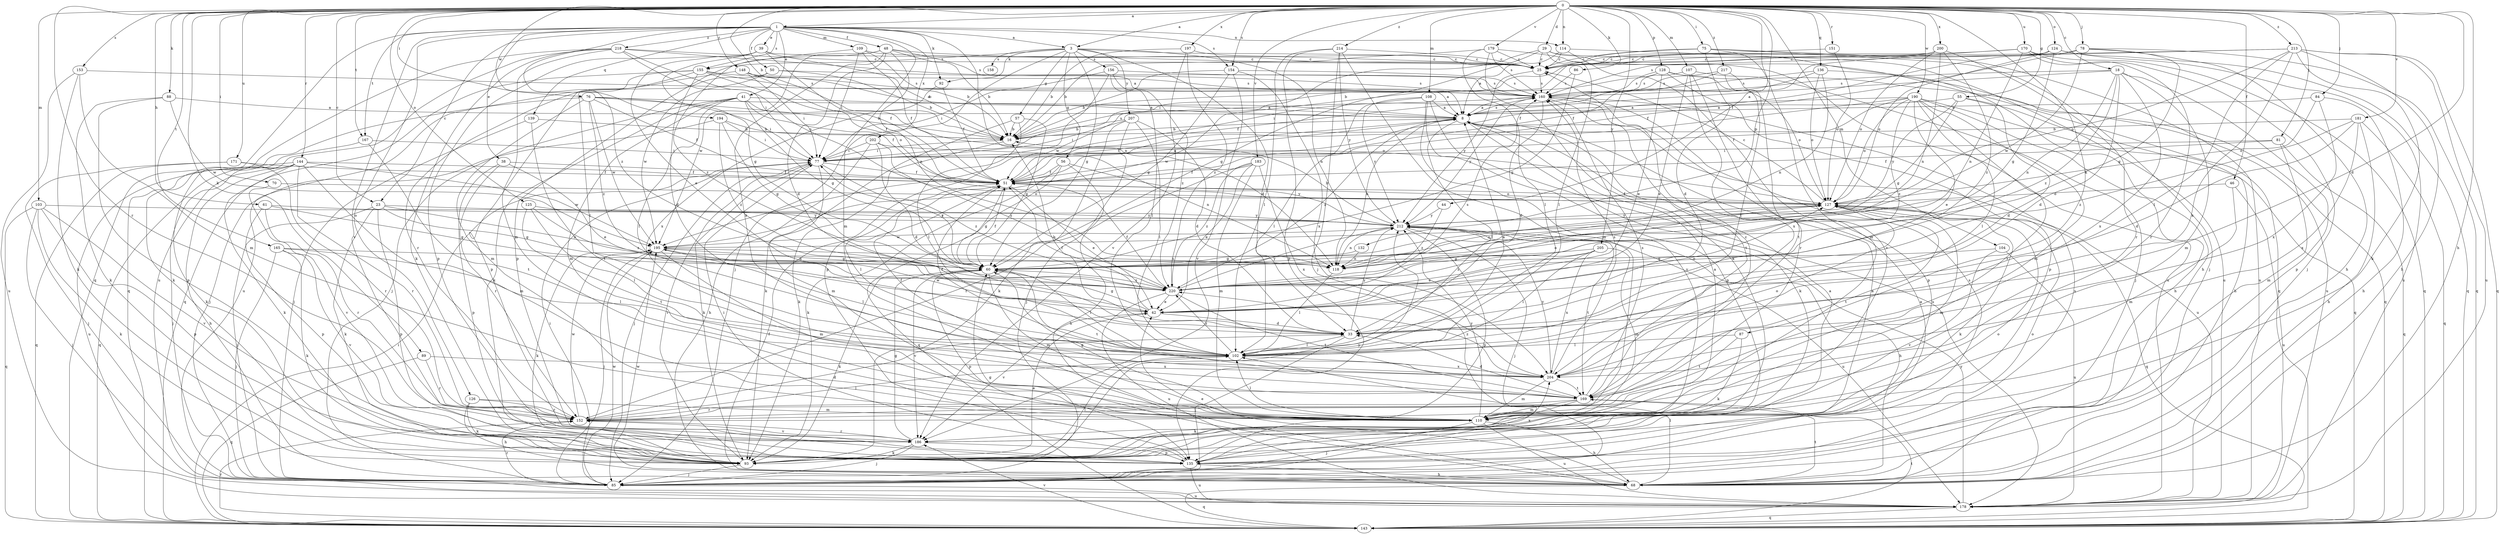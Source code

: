 strict digraph  {
0;
1;
3;
8;
16;
18;
23;
25;
29;
33;
38;
39;
41;
42;
44;
46;
48;
50;
51;
55;
56;
57;
60;
61;
68;
70;
75;
76;
77;
78;
81;
84;
85;
86;
87;
88;
89;
92;
93;
102;
103;
104;
107;
108;
109;
110;
114;
118;
124;
125;
126;
127;
128;
132;
135;
136;
139;
143;
144;
148;
151;
152;
153;
154;
155;
156;
158;
160;
165;
167;
169;
170;
171;
178;
179;
181;
183;
186;
190;
194;
195;
197;
200;
202;
204;
205;
207;
212;
213;
214;
217;
218;
220;
0 -> 1  [label=a];
0 -> 3  [label=a];
0 -> 16  [label=b];
0 -> 18  [label=c];
0 -> 23  [label=c];
0 -> 29  [label=d];
0 -> 33  [label=d];
0 -> 44  [label=f];
0 -> 46  [label=f];
0 -> 55  [label=g];
0 -> 61  [label=h];
0 -> 68  [label=h];
0 -> 70  [label=i];
0 -> 75  [label=i];
0 -> 76  [label=i];
0 -> 78  [label=j];
0 -> 81  [label=j];
0 -> 84  [label=j];
0 -> 86  [label=k];
0 -> 87  [label=k];
0 -> 88  [label=k];
0 -> 89  [label=k];
0 -> 103  [label=m];
0 -> 104  [label=m];
0 -> 107  [label=m];
0 -> 108  [label=m];
0 -> 114  [label=n];
0 -> 124  [label=o];
0 -> 125  [label=o];
0 -> 128  [label=p];
0 -> 132  [label=p];
0 -> 136  [label=q];
0 -> 144  [label=r];
0 -> 148  [label=r];
0 -> 151  [label=r];
0 -> 152  [label=r];
0 -> 153  [label=s];
0 -> 154  [label=s];
0 -> 165  [label=t];
0 -> 167  [label=t];
0 -> 170  [label=u];
0 -> 171  [label=u];
0 -> 179  [label=v];
0 -> 181  [label=v];
0 -> 183  [label=v];
0 -> 190  [label=w];
0 -> 194  [label=w];
0 -> 197  [label=x];
0 -> 200  [label=x];
0 -> 205  [label=y];
0 -> 213  [label=z];
0 -> 214  [label=z];
0 -> 217  [label=z];
1 -> 3  [label=a];
1 -> 23  [label=c];
1 -> 38  [label=e];
1 -> 39  [label=e];
1 -> 41  [label=e];
1 -> 48  [label=f];
1 -> 50  [label=f];
1 -> 92  [label=k];
1 -> 109  [label=m];
1 -> 110  [label=m];
1 -> 114  [label=n];
1 -> 118  [label=n];
1 -> 126  [label=o];
1 -> 139  [label=q];
1 -> 143  [label=q];
1 -> 154  [label=s];
1 -> 155  [label=s];
1 -> 167  [label=t];
1 -> 186  [label=v];
1 -> 202  [label=x];
1 -> 218  [label=z];
1 -> 220  [label=z];
3 -> 25  [label=c];
3 -> 33  [label=d];
3 -> 56  [label=g];
3 -> 57  [label=g];
3 -> 60  [label=g];
3 -> 85  [label=j];
3 -> 92  [label=k];
3 -> 118  [label=n];
3 -> 155  [label=s];
3 -> 156  [label=s];
3 -> 158  [label=s];
3 -> 207  [label=y];
8 -> 16  [label=b];
8 -> 51  [label=f];
8 -> 93  [label=k];
8 -> 102  [label=l];
8 -> 118  [label=n];
8 -> 160  [label=s];
8 -> 178  [label=u];
8 -> 220  [label=z];
16 -> 77  [label=i];
16 -> 93  [label=k];
16 -> 160  [label=s];
18 -> 8  [label=a];
18 -> 33  [label=d];
18 -> 110  [label=m];
18 -> 118  [label=n];
18 -> 135  [label=p];
18 -> 160  [label=s];
18 -> 204  [label=x];
18 -> 220  [label=z];
23 -> 60  [label=g];
23 -> 85  [label=j];
23 -> 93  [label=k];
23 -> 118  [label=n];
23 -> 135  [label=p];
23 -> 212  [label=y];
25 -> 160  [label=s];
25 -> 212  [label=y];
29 -> 25  [label=c];
29 -> 60  [label=g];
29 -> 102  [label=l];
29 -> 143  [label=q];
29 -> 178  [label=u];
29 -> 195  [label=w];
33 -> 16  [label=b];
33 -> 85  [label=j];
33 -> 102  [label=l];
33 -> 212  [label=y];
38 -> 42  [label=e];
38 -> 51  [label=f];
38 -> 135  [label=p];
38 -> 152  [label=r];
39 -> 16  [label=b];
39 -> 25  [label=c];
39 -> 42  [label=e];
39 -> 51  [label=f];
39 -> 60  [label=g];
39 -> 135  [label=p];
41 -> 8  [label=a];
41 -> 51  [label=f];
41 -> 60  [label=g];
41 -> 85  [label=j];
41 -> 93  [label=k];
41 -> 102  [label=l];
41 -> 110  [label=m];
41 -> 127  [label=o];
42 -> 33  [label=d];
42 -> 51  [label=f];
42 -> 60  [label=g];
42 -> 127  [label=o];
42 -> 160  [label=s];
42 -> 186  [label=v];
42 -> 195  [label=w];
44 -> 212  [label=y];
44 -> 220  [label=z];
46 -> 110  [label=m];
46 -> 127  [label=o];
46 -> 178  [label=u];
48 -> 8  [label=a];
48 -> 16  [label=b];
48 -> 25  [label=c];
48 -> 33  [label=d];
48 -> 118  [label=n];
48 -> 135  [label=p];
48 -> 195  [label=w];
48 -> 204  [label=x];
50 -> 16  [label=b];
50 -> 102  [label=l];
50 -> 160  [label=s];
50 -> 195  [label=w];
51 -> 8  [label=a];
51 -> 42  [label=e];
51 -> 60  [label=g];
51 -> 102  [label=l];
51 -> 127  [label=o];
55 -> 8  [label=a];
55 -> 33  [label=d];
55 -> 60  [label=g];
55 -> 68  [label=h];
55 -> 212  [label=y];
56 -> 51  [label=f];
56 -> 68  [label=h];
56 -> 93  [label=k];
56 -> 143  [label=q];
56 -> 212  [label=y];
57 -> 16  [label=b];
57 -> 60  [label=g];
57 -> 93  [label=k];
57 -> 102  [label=l];
60 -> 51  [label=f];
60 -> 77  [label=i];
60 -> 93  [label=k];
60 -> 102  [label=l];
60 -> 110  [label=m];
60 -> 135  [label=p];
60 -> 169  [label=t];
60 -> 186  [label=v];
60 -> 220  [label=z];
61 -> 60  [label=g];
61 -> 135  [label=p];
61 -> 152  [label=r];
61 -> 212  [label=y];
68 -> 42  [label=e];
68 -> 51  [label=f];
68 -> 60  [label=g];
68 -> 102  [label=l];
68 -> 143  [label=q];
68 -> 169  [label=t];
68 -> 195  [label=w];
70 -> 127  [label=o];
70 -> 186  [label=v];
75 -> 25  [label=c];
75 -> 33  [label=d];
75 -> 77  [label=i];
75 -> 85  [label=j];
75 -> 110  [label=m];
75 -> 178  [label=u];
76 -> 8  [label=a];
76 -> 16  [label=b];
76 -> 51  [label=f];
76 -> 77  [label=i];
76 -> 93  [label=k];
76 -> 110  [label=m];
76 -> 195  [label=w];
76 -> 220  [label=z];
77 -> 51  [label=f];
77 -> 85  [label=j];
77 -> 93  [label=k];
77 -> 110  [label=m];
77 -> 220  [label=z];
78 -> 25  [label=c];
78 -> 51  [label=f];
78 -> 60  [label=g];
78 -> 68  [label=h];
78 -> 143  [label=q];
78 -> 195  [label=w];
81 -> 51  [label=f];
81 -> 77  [label=i];
81 -> 110  [label=m];
81 -> 143  [label=q];
84 -> 8  [label=a];
84 -> 68  [label=h];
84 -> 127  [label=o];
84 -> 204  [label=x];
85 -> 8  [label=a];
85 -> 77  [label=i];
85 -> 152  [label=r];
85 -> 160  [label=s];
85 -> 178  [label=u];
85 -> 195  [label=w];
86 -> 60  [label=g];
86 -> 160  [label=s];
87 -> 93  [label=k];
87 -> 102  [label=l];
87 -> 169  [label=t];
88 -> 8  [label=a];
88 -> 93  [label=k];
88 -> 135  [label=p];
88 -> 195  [label=w];
89 -> 143  [label=q];
89 -> 152  [label=r];
89 -> 204  [label=x];
92 -> 51  [label=f];
92 -> 204  [label=x];
93 -> 8  [label=a];
93 -> 42  [label=e];
93 -> 77  [label=i];
93 -> 85  [label=j];
93 -> 102  [label=l];
93 -> 127  [label=o];
93 -> 212  [label=y];
102 -> 8  [label=a];
102 -> 51  [label=f];
102 -> 204  [label=x];
102 -> 220  [label=z];
103 -> 85  [label=j];
103 -> 93  [label=k];
103 -> 135  [label=p];
103 -> 143  [label=q];
103 -> 186  [label=v];
103 -> 212  [label=y];
104 -> 60  [label=g];
104 -> 178  [label=u];
104 -> 186  [label=v];
107 -> 42  [label=e];
107 -> 85  [label=j];
107 -> 152  [label=r];
107 -> 160  [label=s];
107 -> 204  [label=x];
108 -> 8  [label=a];
108 -> 102  [label=l];
108 -> 135  [label=p];
108 -> 178  [label=u];
108 -> 186  [label=v];
108 -> 212  [label=y];
109 -> 16  [label=b];
109 -> 25  [label=c];
109 -> 51  [label=f];
109 -> 77  [label=i];
109 -> 220  [label=z];
110 -> 8  [label=a];
110 -> 60  [label=g];
110 -> 68  [label=h];
110 -> 85  [label=j];
110 -> 102  [label=l];
110 -> 178  [label=u];
110 -> 212  [label=y];
114 -> 8  [label=a];
114 -> 25  [label=c];
114 -> 68  [label=h];
114 -> 186  [label=v];
118 -> 102  [label=l];
124 -> 25  [label=c];
124 -> 51  [label=f];
124 -> 60  [label=g];
124 -> 127  [label=o];
124 -> 143  [label=q];
124 -> 178  [label=u];
125 -> 102  [label=l];
125 -> 169  [label=t];
125 -> 212  [label=y];
125 -> 220  [label=z];
126 -> 68  [label=h];
126 -> 93  [label=k];
126 -> 110  [label=m];
126 -> 152  [label=r];
127 -> 25  [label=c];
127 -> 51  [label=f];
127 -> 93  [label=k];
127 -> 110  [label=m];
127 -> 118  [label=n];
127 -> 143  [label=q];
127 -> 169  [label=t];
127 -> 212  [label=y];
128 -> 42  [label=e];
128 -> 127  [label=o];
128 -> 135  [label=p];
128 -> 143  [label=q];
128 -> 160  [label=s];
128 -> 195  [label=w];
132 -> 60  [label=g];
132 -> 118  [label=n];
135 -> 8  [label=a];
135 -> 68  [label=h];
135 -> 77  [label=i];
135 -> 127  [label=o];
135 -> 160  [label=s];
135 -> 178  [label=u];
135 -> 204  [label=x];
136 -> 51  [label=f];
136 -> 118  [label=n];
136 -> 127  [label=o];
136 -> 160  [label=s];
136 -> 178  [label=u];
139 -> 16  [label=b];
139 -> 85  [label=j];
139 -> 169  [label=t];
143 -> 77  [label=i];
143 -> 152  [label=r];
143 -> 169  [label=t];
143 -> 186  [label=v];
144 -> 51  [label=f];
144 -> 68  [label=h];
144 -> 85  [label=j];
144 -> 93  [label=k];
144 -> 110  [label=m];
144 -> 143  [label=q];
144 -> 152  [label=r];
144 -> 178  [label=u];
144 -> 195  [label=w];
148 -> 8  [label=a];
148 -> 51  [label=f];
148 -> 77  [label=i];
148 -> 152  [label=r];
148 -> 160  [label=s];
151 -> 25  [label=c];
151 -> 127  [label=o];
152 -> 33  [label=d];
152 -> 102  [label=l];
152 -> 186  [label=v];
152 -> 195  [label=w];
153 -> 93  [label=k];
153 -> 110  [label=m];
153 -> 160  [label=s];
153 -> 178  [label=u];
154 -> 16  [label=b];
154 -> 60  [label=g];
154 -> 160  [label=s];
154 -> 186  [label=v];
154 -> 204  [label=x];
155 -> 8  [label=a];
155 -> 33  [label=d];
155 -> 127  [label=o];
155 -> 135  [label=p];
155 -> 143  [label=q];
155 -> 160  [label=s];
155 -> 178  [label=u];
156 -> 77  [label=i];
156 -> 102  [label=l];
156 -> 135  [label=p];
156 -> 160  [label=s];
156 -> 220  [label=z];
160 -> 8  [label=a];
160 -> 33  [label=d];
160 -> 135  [label=p];
160 -> 169  [label=t];
160 -> 212  [label=y];
165 -> 85  [label=j];
165 -> 93  [label=k];
165 -> 102  [label=l];
165 -> 118  [label=n];
165 -> 186  [label=v];
167 -> 77  [label=i];
167 -> 93  [label=k];
167 -> 169  [label=t];
169 -> 25  [label=c];
169 -> 33  [label=d];
169 -> 93  [label=k];
169 -> 110  [label=m];
169 -> 152  [label=r];
169 -> 160  [label=s];
170 -> 25  [label=c];
170 -> 51  [label=f];
170 -> 85  [label=j];
170 -> 118  [label=n];
170 -> 143  [label=q];
170 -> 152  [label=r];
171 -> 51  [label=f];
171 -> 85  [label=j];
171 -> 143  [label=q];
171 -> 152  [label=r];
178 -> 143  [label=q];
178 -> 212  [label=y];
179 -> 16  [label=b];
179 -> 25  [label=c];
179 -> 93  [label=k];
179 -> 102  [label=l];
179 -> 160  [label=s];
179 -> 178  [label=u];
181 -> 16  [label=b];
181 -> 33  [label=d];
181 -> 68  [label=h];
181 -> 143  [label=q];
181 -> 204  [label=x];
181 -> 220  [label=z];
183 -> 42  [label=e];
183 -> 51  [label=f];
183 -> 110  [label=m];
183 -> 152  [label=r];
183 -> 204  [label=x];
183 -> 220  [label=z];
186 -> 60  [label=g];
186 -> 85  [label=j];
186 -> 93  [label=k];
186 -> 135  [label=p];
186 -> 152  [label=r];
190 -> 8  [label=a];
190 -> 42  [label=e];
190 -> 51  [label=f];
190 -> 68  [label=h];
190 -> 77  [label=i];
190 -> 102  [label=l];
190 -> 110  [label=m];
190 -> 127  [label=o];
190 -> 143  [label=q];
190 -> 152  [label=r];
190 -> 220  [label=z];
194 -> 16  [label=b];
194 -> 60  [label=g];
194 -> 77  [label=i];
194 -> 85  [label=j];
194 -> 220  [label=z];
195 -> 60  [label=g];
195 -> 85  [label=j];
195 -> 93  [label=k];
195 -> 102  [label=l];
195 -> 110  [label=m];
195 -> 118  [label=n];
197 -> 16  [label=b];
197 -> 25  [label=c];
197 -> 186  [label=v];
197 -> 220  [label=z];
200 -> 16  [label=b];
200 -> 25  [label=c];
200 -> 118  [label=n];
200 -> 127  [label=o];
200 -> 152  [label=r];
200 -> 220  [label=z];
202 -> 33  [label=d];
202 -> 68  [label=h];
202 -> 77  [label=i];
202 -> 118  [label=n];
202 -> 220  [label=z];
204 -> 51  [label=f];
204 -> 110  [label=m];
204 -> 127  [label=o];
204 -> 160  [label=s];
204 -> 169  [label=t];
204 -> 212  [label=y];
204 -> 220  [label=z];
205 -> 42  [label=e];
205 -> 60  [label=g];
205 -> 102  [label=l];
205 -> 110  [label=m];
205 -> 204  [label=x];
205 -> 220  [label=z];
207 -> 16  [label=b];
207 -> 33  [label=d];
207 -> 77  [label=i];
207 -> 85  [label=j];
207 -> 93  [label=k];
207 -> 102  [label=l];
212 -> 16  [label=b];
212 -> 68  [label=h];
212 -> 85  [label=j];
212 -> 118  [label=n];
212 -> 135  [label=p];
212 -> 169  [label=t];
212 -> 178  [label=u];
212 -> 195  [label=w];
213 -> 25  [label=c];
213 -> 68  [label=h];
213 -> 93  [label=k];
213 -> 102  [label=l];
213 -> 127  [label=o];
213 -> 143  [label=q];
213 -> 160  [label=s];
213 -> 178  [label=u];
213 -> 204  [label=x];
214 -> 25  [label=c];
214 -> 85  [label=j];
214 -> 102  [label=l];
214 -> 110  [label=m];
214 -> 135  [label=p];
214 -> 212  [label=y];
217 -> 77  [label=i];
217 -> 102  [label=l];
217 -> 160  [label=s];
217 -> 169  [label=t];
218 -> 25  [label=c];
218 -> 77  [label=i];
218 -> 93  [label=k];
218 -> 110  [label=m];
218 -> 127  [label=o];
218 -> 143  [label=q];
218 -> 160  [label=s];
218 -> 178  [label=u];
220 -> 42  [label=e];
220 -> 51  [label=f];
220 -> 127  [label=o];
220 -> 169  [label=t];
220 -> 178  [label=u];
220 -> 212  [label=y];
}
